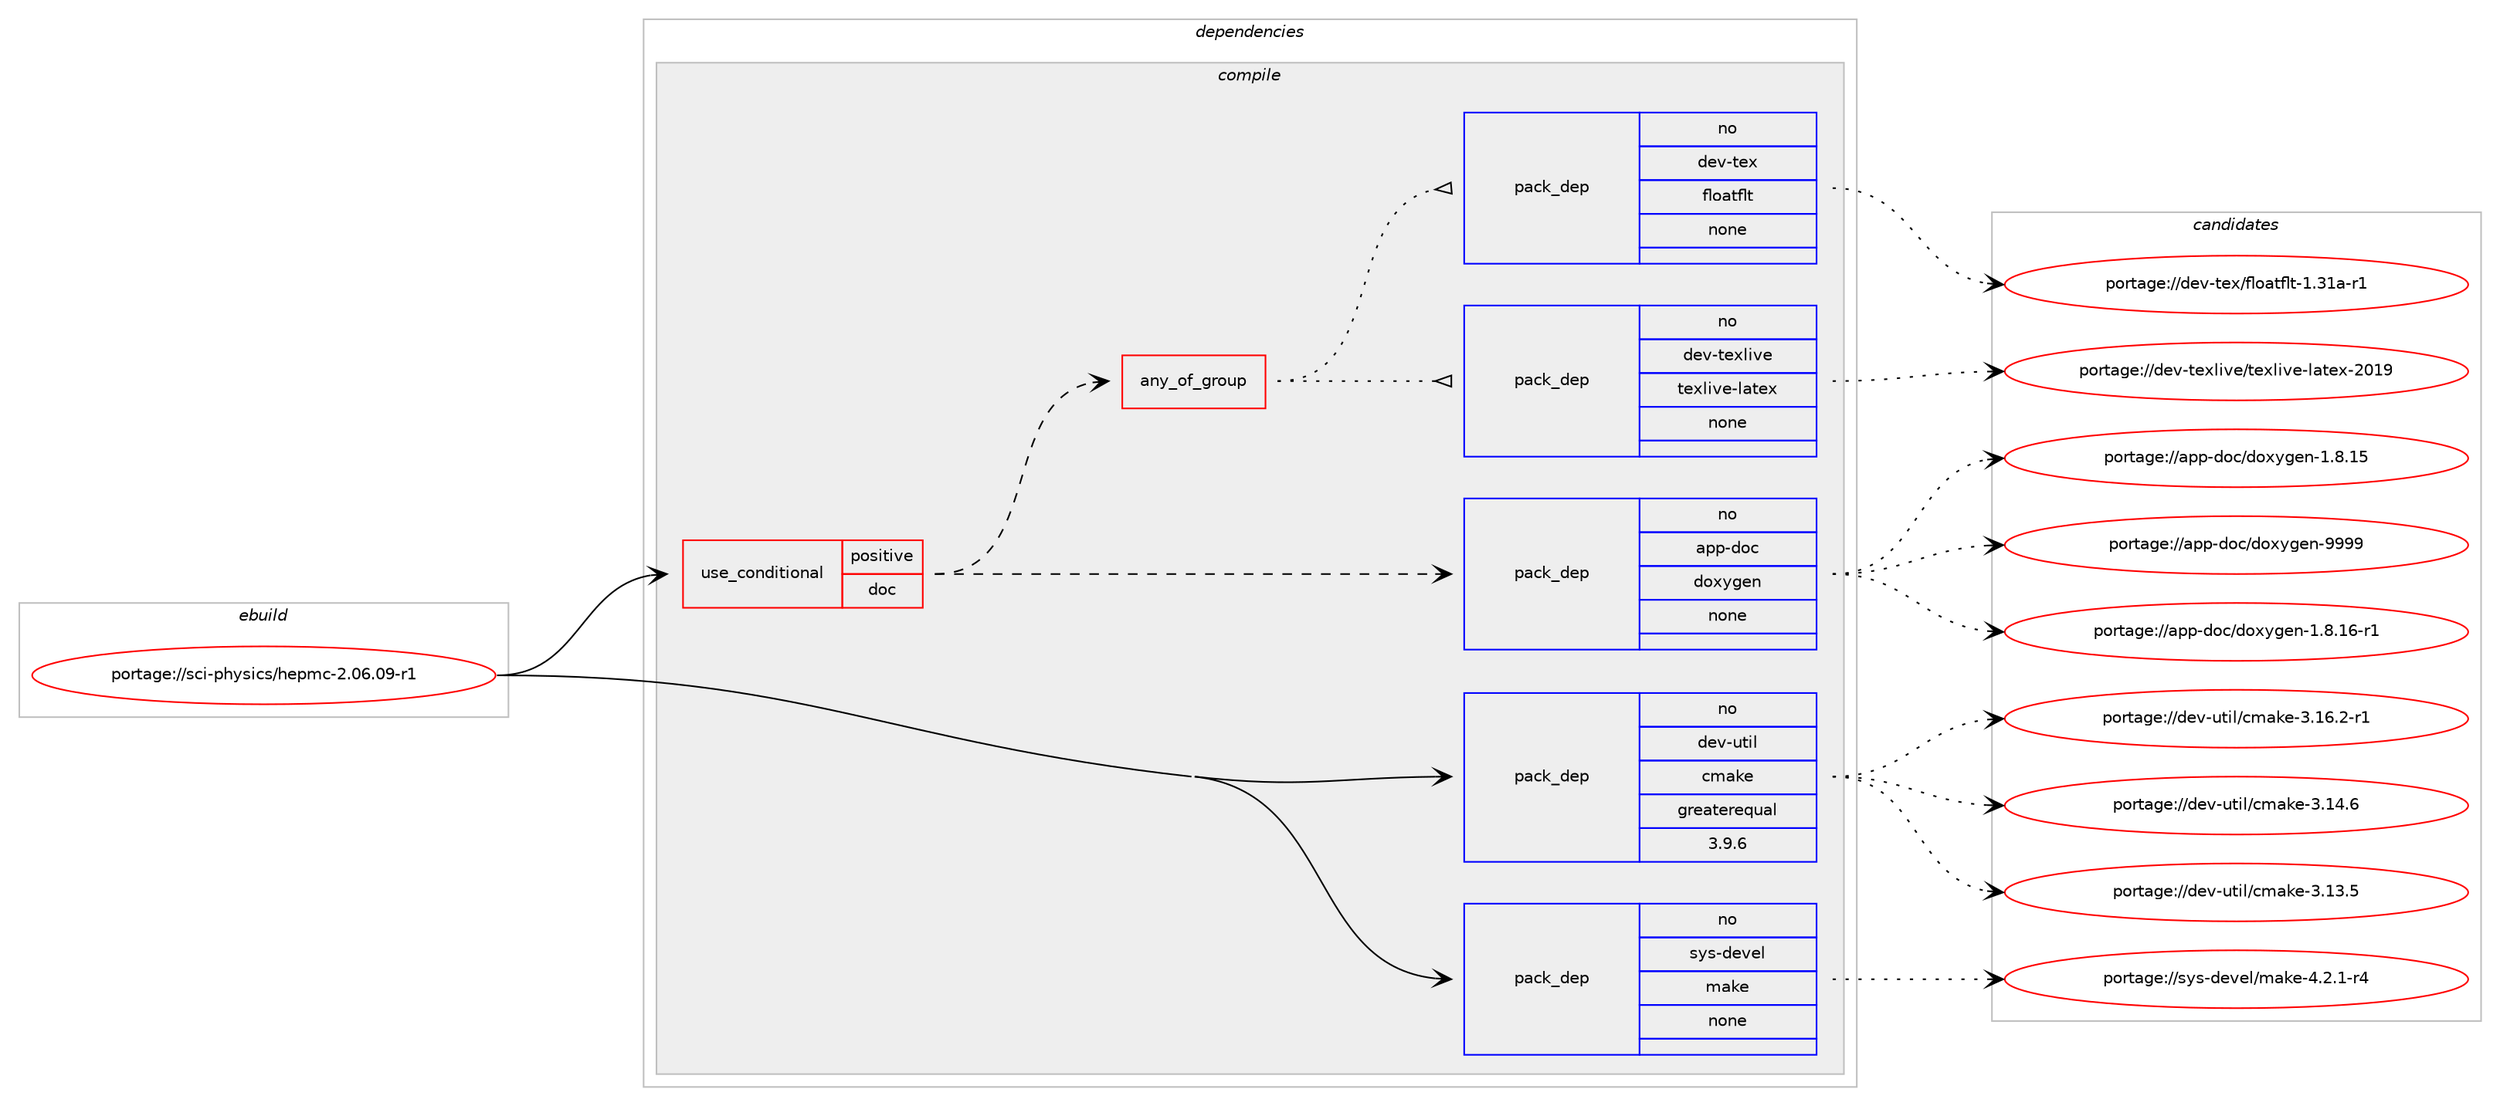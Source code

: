 digraph prolog {

# *************
# Graph options
# *************

newrank=true;
concentrate=true;
compound=true;
graph [rankdir=LR,fontname=Helvetica,fontsize=10,ranksep=1.5];#, ranksep=2.5, nodesep=0.2];
edge  [arrowhead=vee];
node  [fontname=Helvetica,fontsize=10];

# **********
# The ebuild
# **********

subgraph cluster_leftcol {
color=gray;
rank=same;
label=<<i>ebuild</i>>;
id [label="portage://sci-physics/hepmc-2.06.09-r1", color=red, width=4, href="../sci-physics/hepmc-2.06.09-r1.svg"];
}

# ****************
# The dependencies
# ****************

subgraph cluster_midcol {
color=gray;
label=<<i>dependencies</i>>;
subgraph cluster_compile {
fillcolor="#eeeeee";
style=filled;
label=<<i>compile</i>>;
subgraph cond16841 {
dependency90861 [label=<<TABLE BORDER="0" CELLBORDER="1" CELLSPACING="0" CELLPADDING="4"><TR><TD ROWSPAN="3" CELLPADDING="10">use_conditional</TD></TR><TR><TD>positive</TD></TR><TR><TD>doc</TD></TR></TABLE>>, shape=none, color=red];
subgraph pack72424 {
dependency90862 [label=<<TABLE BORDER="0" CELLBORDER="1" CELLSPACING="0" CELLPADDING="4" WIDTH="220"><TR><TD ROWSPAN="6" CELLPADDING="30">pack_dep</TD></TR><TR><TD WIDTH="110">no</TD></TR><TR><TD>app-doc</TD></TR><TR><TD>doxygen</TD></TR><TR><TD>none</TD></TR><TR><TD></TD></TR></TABLE>>, shape=none, color=blue];
}
dependency90861:e -> dependency90862:w [weight=20,style="dashed",arrowhead="vee"];
subgraph any1516 {
dependency90863 [label=<<TABLE BORDER="0" CELLBORDER="1" CELLSPACING="0" CELLPADDING="4"><TR><TD CELLPADDING="10">any_of_group</TD></TR></TABLE>>, shape=none, color=red];subgraph pack72425 {
dependency90864 [label=<<TABLE BORDER="0" CELLBORDER="1" CELLSPACING="0" CELLPADDING="4" WIDTH="220"><TR><TD ROWSPAN="6" CELLPADDING="30">pack_dep</TD></TR><TR><TD WIDTH="110">no</TD></TR><TR><TD>dev-texlive</TD></TR><TR><TD>texlive-latex</TD></TR><TR><TD>none</TD></TR><TR><TD></TD></TR></TABLE>>, shape=none, color=blue];
}
dependency90863:e -> dependency90864:w [weight=20,style="dotted",arrowhead="oinv"];
subgraph pack72426 {
dependency90865 [label=<<TABLE BORDER="0" CELLBORDER="1" CELLSPACING="0" CELLPADDING="4" WIDTH="220"><TR><TD ROWSPAN="6" CELLPADDING="30">pack_dep</TD></TR><TR><TD WIDTH="110">no</TD></TR><TR><TD>dev-tex</TD></TR><TR><TD>floatflt</TD></TR><TR><TD>none</TD></TR><TR><TD></TD></TR></TABLE>>, shape=none, color=blue];
}
dependency90863:e -> dependency90865:w [weight=20,style="dotted",arrowhead="oinv"];
}
dependency90861:e -> dependency90863:w [weight=20,style="dashed",arrowhead="vee"];
}
id:e -> dependency90861:w [weight=20,style="solid",arrowhead="vee"];
subgraph pack72427 {
dependency90866 [label=<<TABLE BORDER="0" CELLBORDER="1" CELLSPACING="0" CELLPADDING="4" WIDTH="220"><TR><TD ROWSPAN="6" CELLPADDING="30">pack_dep</TD></TR><TR><TD WIDTH="110">no</TD></TR><TR><TD>dev-util</TD></TR><TR><TD>cmake</TD></TR><TR><TD>greaterequal</TD></TR><TR><TD>3.9.6</TD></TR></TABLE>>, shape=none, color=blue];
}
id:e -> dependency90866:w [weight=20,style="solid",arrowhead="vee"];
subgraph pack72428 {
dependency90867 [label=<<TABLE BORDER="0" CELLBORDER="1" CELLSPACING="0" CELLPADDING="4" WIDTH="220"><TR><TD ROWSPAN="6" CELLPADDING="30">pack_dep</TD></TR><TR><TD WIDTH="110">no</TD></TR><TR><TD>sys-devel</TD></TR><TR><TD>make</TD></TR><TR><TD>none</TD></TR><TR><TD></TD></TR></TABLE>>, shape=none, color=blue];
}
id:e -> dependency90867:w [weight=20,style="solid",arrowhead="vee"];
}
subgraph cluster_compileandrun {
fillcolor="#eeeeee";
style=filled;
label=<<i>compile and run</i>>;
}
subgraph cluster_run {
fillcolor="#eeeeee";
style=filled;
label=<<i>run</i>>;
}
}

# **************
# The candidates
# **************

subgraph cluster_choices {
rank=same;
color=gray;
label=<<i>candidates</i>>;

subgraph choice72424 {
color=black;
nodesep=1;
choice971121124510011199471001111201211031011104557575757 [label="portage://app-doc/doxygen-9999", color=red, width=4,href="../app-doc/doxygen-9999.svg"];
choice97112112451001119947100111120121103101110454946564649544511449 [label="portage://app-doc/doxygen-1.8.16-r1", color=red, width=4,href="../app-doc/doxygen-1.8.16-r1.svg"];
choice9711211245100111994710011112012110310111045494656464953 [label="portage://app-doc/doxygen-1.8.15", color=red, width=4,href="../app-doc/doxygen-1.8.15.svg"];
dependency90862:e -> choice971121124510011199471001111201211031011104557575757:w [style=dotted,weight="100"];
dependency90862:e -> choice97112112451001119947100111120121103101110454946564649544511449:w [style=dotted,weight="100"];
dependency90862:e -> choice9711211245100111994710011112012110310111045494656464953:w [style=dotted,weight="100"];
}
subgraph choice72425 {
color=black;
nodesep=1;
choice100101118451161011201081051181014711610112010810511810145108971161011204550484957 [label="portage://dev-texlive/texlive-latex-2019", color=red, width=4,href="../dev-texlive/texlive-latex-2019.svg"];
dependency90864:e -> choice100101118451161011201081051181014711610112010810511810145108971161011204550484957:w [style=dotted,weight="100"];
}
subgraph choice72426 {
color=black;
nodesep=1;
choice1001011184511610112047102108111971161021081164549465149974511449 [label="portage://dev-tex/floatflt-1.31a-r1", color=red, width=4,href="../dev-tex/floatflt-1.31a-r1.svg"];
dependency90865:e -> choice1001011184511610112047102108111971161021081164549465149974511449:w [style=dotted,weight="100"];
}
subgraph choice72427 {
color=black;
nodesep=1;
choice10010111845117116105108479910997107101455146495446504511449 [label="portage://dev-util/cmake-3.16.2-r1", color=red, width=4,href="../dev-util/cmake-3.16.2-r1.svg"];
choice1001011184511711610510847991099710710145514649524654 [label="portage://dev-util/cmake-3.14.6", color=red, width=4,href="../dev-util/cmake-3.14.6.svg"];
choice1001011184511711610510847991099710710145514649514653 [label="portage://dev-util/cmake-3.13.5", color=red, width=4,href="../dev-util/cmake-3.13.5.svg"];
dependency90866:e -> choice10010111845117116105108479910997107101455146495446504511449:w [style=dotted,weight="100"];
dependency90866:e -> choice1001011184511711610510847991099710710145514649524654:w [style=dotted,weight="100"];
dependency90866:e -> choice1001011184511711610510847991099710710145514649514653:w [style=dotted,weight="100"];
}
subgraph choice72428 {
color=black;
nodesep=1;
choice1151211154510010111810110847109971071014552465046494511452 [label="portage://sys-devel/make-4.2.1-r4", color=red, width=4,href="../sys-devel/make-4.2.1-r4.svg"];
dependency90867:e -> choice1151211154510010111810110847109971071014552465046494511452:w [style=dotted,weight="100"];
}
}

}
